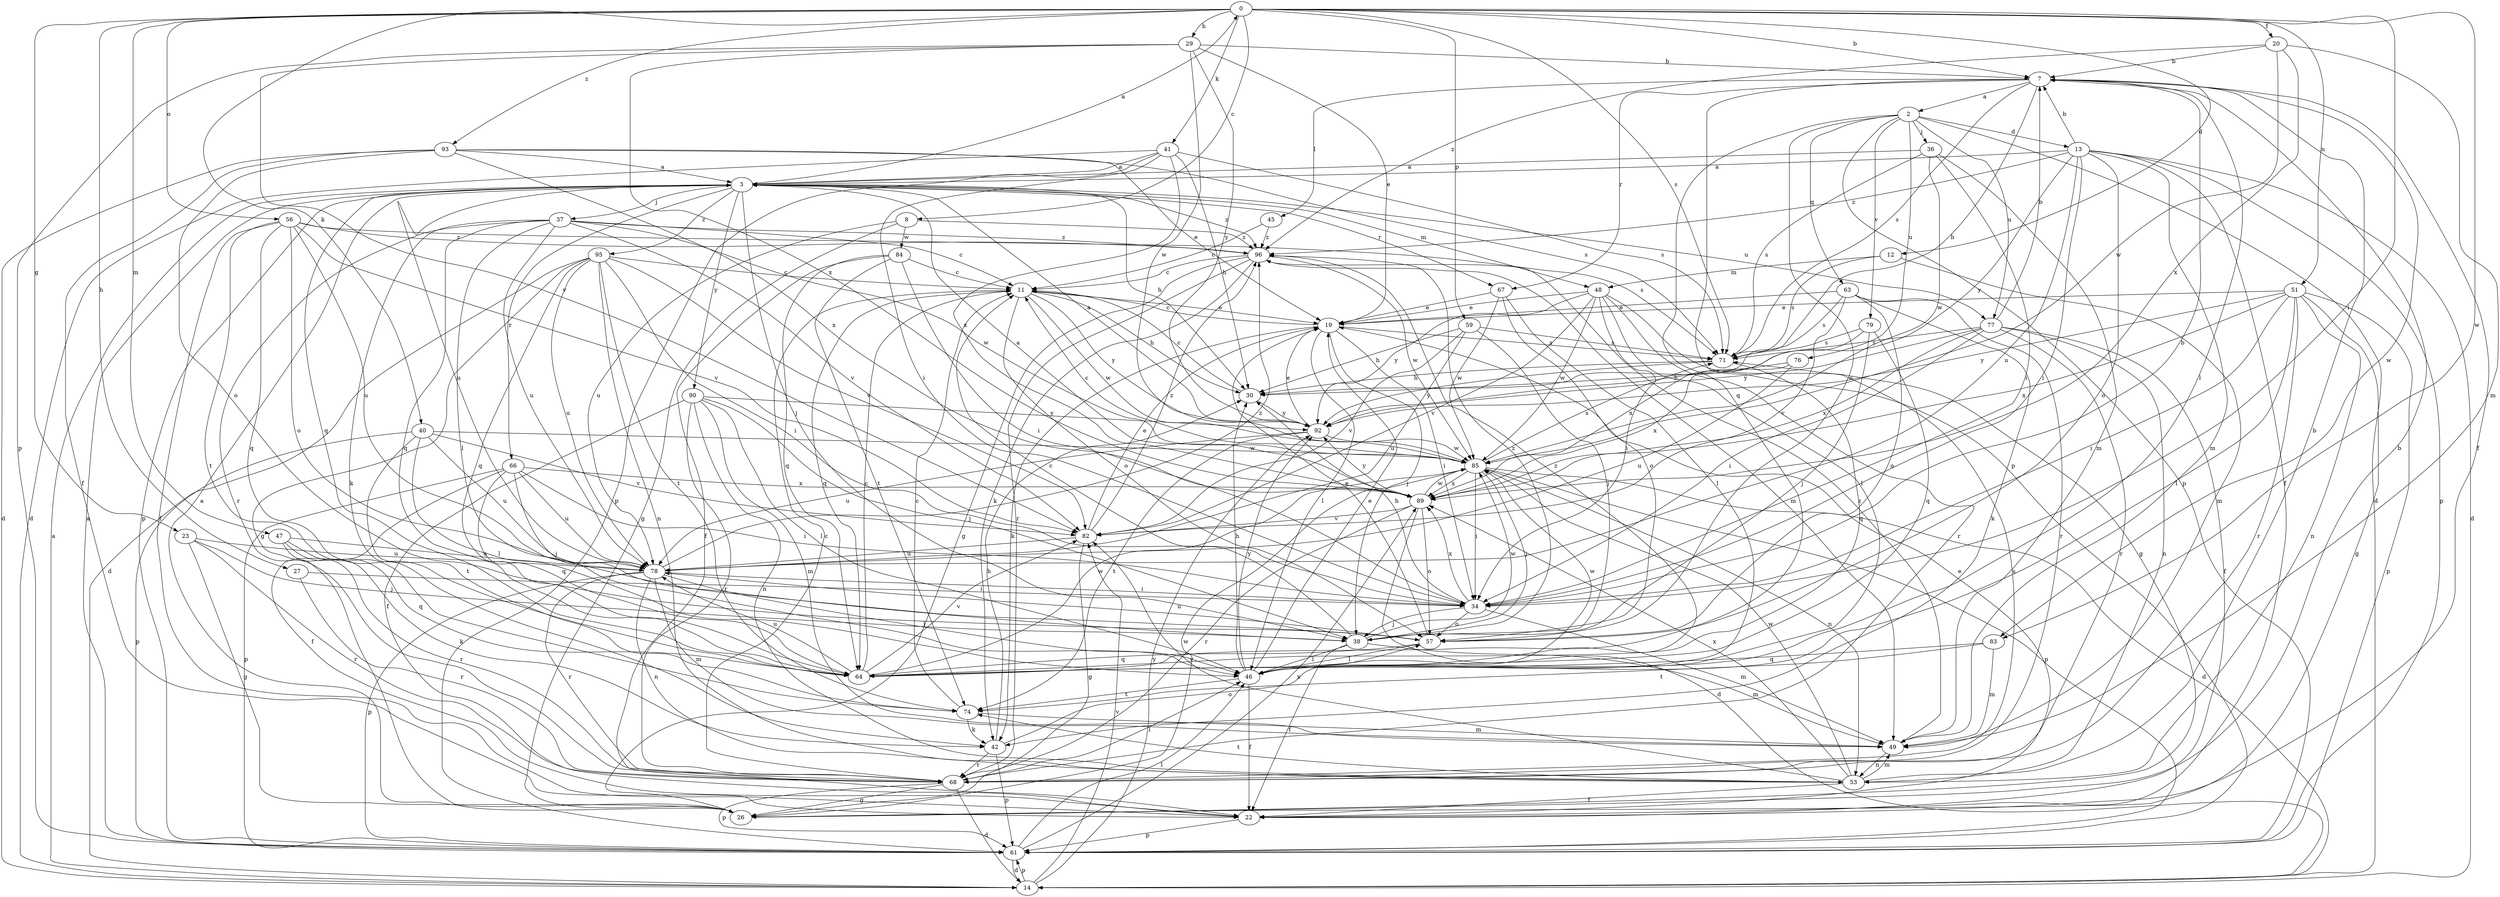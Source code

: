 strict digraph  {
0;
2;
3;
7;
8;
11;
12;
13;
14;
19;
20;
22;
23;
26;
27;
29;
30;
34;
36;
37;
38;
40;
41;
42;
45;
46;
47;
48;
49;
51;
53;
56;
57;
59;
61;
63;
64;
66;
67;
68;
71;
74;
76;
77;
78;
79;
82;
83;
84;
85;
89;
90;
92;
93;
95;
96;
0 -> 7  [label=b];
0 -> 8  [label=c];
0 -> 12  [label=d];
0 -> 20  [label=f];
0 -> 23  [label=g];
0 -> 27  [label=h];
0 -> 29  [label=h];
0 -> 34  [label=i];
0 -> 40  [label=k];
0 -> 41  [label=k];
0 -> 47  [label=m];
0 -> 51  [label=n];
0 -> 56  [label=o];
0 -> 59  [label=p];
0 -> 71  [label=s];
0 -> 83  [label=w];
0 -> 93  [label=z];
2 -> 13  [label=d];
2 -> 14  [label=d];
2 -> 36  [label=j];
2 -> 57  [label=o];
2 -> 61  [label=p];
2 -> 63  [label=q];
2 -> 64  [label=q];
2 -> 76  [label=u];
2 -> 77  [label=u];
2 -> 79  [label=v];
3 -> 0  [label=a];
3 -> 30  [label=h];
3 -> 37  [label=j];
3 -> 38  [label=j];
3 -> 48  [label=m];
3 -> 61  [label=p];
3 -> 64  [label=q];
3 -> 66  [label=r];
3 -> 67  [label=r];
3 -> 77  [label=u];
3 -> 78  [label=u];
3 -> 90  [label=y];
3 -> 95  [label=z];
3 -> 96  [label=z];
7 -> 2  [label=a];
7 -> 22  [label=f];
7 -> 30  [label=h];
7 -> 45  [label=l];
7 -> 46  [label=l];
7 -> 61  [label=p];
7 -> 67  [label=r];
7 -> 71  [label=s];
7 -> 83  [label=w];
8 -> 26  [label=g];
8 -> 78  [label=u];
8 -> 84  [label=w];
8 -> 96  [label=z];
11 -> 19  [label=e];
11 -> 30  [label=h];
11 -> 57  [label=o];
11 -> 64  [label=q];
11 -> 85  [label=w];
11 -> 92  [label=y];
12 -> 48  [label=m];
12 -> 49  [label=m];
12 -> 71  [label=s];
13 -> 3  [label=a];
13 -> 7  [label=b];
13 -> 14  [label=d];
13 -> 22  [label=f];
13 -> 34  [label=i];
13 -> 49  [label=m];
13 -> 57  [label=o];
13 -> 61  [label=p];
13 -> 78  [label=u];
13 -> 92  [label=y];
13 -> 96  [label=z];
14 -> 3  [label=a];
14 -> 61  [label=p];
14 -> 82  [label=v];
14 -> 92  [label=y];
19 -> 11  [label=c];
19 -> 34  [label=i];
19 -> 38  [label=j];
19 -> 42  [label=k];
19 -> 46  [label=l];
19 -> 71  [label=s];
20 -> 7  [label=b];
20 -> 49  [label=m];
20 -> 85  [label=w];
20 -> 89  [label=x];
20 -> 96  [label=z];
22 -> 19  [label=e];
22 -> 61  [label=p];
23 -> 26  [label=g];
23 -> 38  [label=j];
23 -> 68  [label=r];
23 -> 78  [label=u];
26 -> 3  [label=a];
26 -> 7  [label=b];
26 -> 85  [label=w];
27 -> 34  [label=i];
27 -> 68  [label=r];
29 -> 7  [label=b];
29 -> 19  [label=e];
29 -> 61  [label=p];
29 -> 82  [label=v];
29 -> 85  [label=w];
29 -> 89  [label=x];
29 -> 92  [label=y];
30 -> 11  [label=c];
30 -> 92  [label=y];
34 -> 7  [label=b];
34 -> 30  [label=h];
34 -> 38  [label=j];
34 -> 49  [label=m];
34 -> 57  [label=o];
34 -> 89  [label=x];
36 -> 3  [label=a];
36 -> 34  [label=i];
36 -> 49  [label=m];
36 -> 71  [label=s];
36 -> 85  [label=w];
37 -> 11  [label=c];
37 -> 42  [label=k];
37 -> 46  [label=l];
37 -> 64  [label=q];
37 -> 68  [label=r];
37 -> 78  [label=u];
37 -> 82  [label=v];
37 -> 85  [label=w];
37 -> 96  [label=z];
38 -> 11  [label=c];
38 -> 22  [label=f];
38 -> 46  [label=l];
38 -> 49  [label=m];
38 -> 85  [label=w];
38 -> 96  [label=z];
40 -> 46  [label=l];
40 -> 61  [label=p];
40 -> 74  [label=t];
40 -> 78  [label=u];
40 -> 82  [label=v];
40 -> 85  [label=w];
41 -> 3  [label=a];
41 -> 14  [label=d];
41 -> 30  [label=h];
41 -> 34  [label=i];
41 -> 61  [label=p];
41 -> 71  [label=s];
41 -> 89  [label=x];
42 -> 30  [label=h];
42 -> 57  [label=o];
42 -> 61  [label=p];
42 -> 68  [label=r];
45 -> 11  [label=c];
45 -> 96  [label=z];
46 -> 19  [label=e];
46 -> 22  [label=f];
46 -> 30  [label=h];
46 -> 74  [label=t];
46 -> 85  [label=w];
46 -> 92  [label=y];
46 -> 96  [label=z];
47 -> 42  [label=k];
47 -> 64  [label=q];
47 -> 68  [label=r];
47 -> 78  [label=u];
48 -> 19  [label=e];
48 -> 26  [label=g];
48 -> 34  [label=i];
48 -> 46  [label=l];
48 -> 68  [label=r];
48 -> 82  [label=v];
48 -> 85  [label=w];
48 -> 92  [label=y];
49 -> 53  [label=n];
49 -> 96  [label=z];
51 -> 19  [label=e];
51 -> 26  [label=g];
51 -> 34  [label=i];
51 -> 46  [label=l];
51 -> 53  [label=n];
51 -> 61  [label=p];
51 -> 68  [label=r];
51 -> 89  [label=x];
51 -> 92  [label=y];
53 -> 7  [label=b];
53 -> 22  [label=f];
53 -> 49  [label=m];
53 -> 74  [label=t];
53 -> 82  [label=v];
53 -> 85  [label=w];
53 -> 89  [label=x];
56 -> 22  [label=f];
56 -> 57  [label=o];
56 -> 64  [label=q];
56 -> 71  [label=s];
56 -> 74  [label=t];
56 -> 78  [label=u];
56 -> 82  [label=v];
56 -> 96  [label=z];
57 -> 19  [label=e];
57 -> 46  [label=l];
57 -> 64  [label=q];
57 -> 78  [label=u];
59 -> 30  [label=h];
59 -> 38  [label=j];
59 -> 71  [label=s];
59 -> 78  [label=u];
59 -> 82  [label=v];
61 -> 3  [label=a];
61 -> 14  [label=d];
61 -> 46  [label=l];
61 -> 89  [label=x];
63 -> 19  [label=e];
63 -> 42  [label=k];
63 -> 57  [label=o];
63 -> 68  [label=r];
63 -> 71  [label=s];
63 -> 82  [label=v];
64 -> 11  [label=c];
64 -> 78  [label=u];
64 -> 82  [label=v];
64 -> 85  [label=w];
66 -> 22  [label=f];
66 -> 34  [label=i];
66 -> 38  [label=j];
66 -> 61  [label=p];
66 -> 64  [label=q];
66 -> 78  [label=u];
66 -> 89  [label=x];
67 -> 19  [label=e];
67 -> 46  [label=l];
67 -> 57  [label=o];
67 -> 85  [label=w];
68 -> 11  [label=c];
68 -> 14  [label=d];
68 -> 26  [label=g];
68 -> 46  [label=l];
68 -> 61  [label=p];
68 -> 71  [label=s];
71 -> 30  [label=h];
71 -> 64  [label=q];
71 -> 92  [label=y];
74 -> 11  [label=c];
74 -> 42  [label=k];
74 -> 49  [label=m];
76 -> 30  [label=h];
76 -> 78  [label=u];
76 -> 89  [label=x];
77 -> 7  [label=b];
77 -> 22  [label=f];
77 -> 34  [label=i];
77 -> 53  [label=n];
77 -> 68  [label=r];
77 -> 71  [label=s];
77 -> 89  [label=x];
77 -> 92  [label=y];
78 -> 34  [label=i];
78 -> 46  [label=l];
78 -> 49  [label=m];
78 -> 53  [label=n];
78 -> 61  [label=p];
78 -> 68  [label=r];
78 -> 96  [label=z];
79 -> 38  [label=j];
79 -> 64  [label=q];
79 -> 71  [label=s];
79 -> 89  [label=x];
82 -> 19  [label=e];
82 -> 26  [label=g];
82 -> 78  [label=u];
82 -> 96  [label=z];
83 -> 49  [label=m];
83 -> 64  [label=q];
83 -> 74  [label=t];
84 -> 11  [label=c];
84 -> 22  [label=f];
84 -> 34  [label=i];
84 -> 64  [label=q];
84 -> 74  [label=t];
85 -> 11  [label=c];
85 -> 14  [label=d];
85 -> 34  [label=i];
85 -> 38  [label=j];
85 -> 53  [label=n];
85 -> 61  [label=p];
85 -> 71  [label=s];
85 -> 89  [label=x];
89 -> 3  [label=a];
89 -> 14  [label=d];
89 -> 57  [label=o];
89 -> 68  [label=r];
89 -> 82  [label=v];
89 -> 85  [label=w];
89 -> 92  [label=y];
90 -> 22  [label=f];
90 -> 38  [label=j];
90 -> 46  [label=l];
90 -> 49  [label=m];
90 -> 53  [label=n];
90 -> 68  [label=r];
90 -> 92  [label=y];
92 -> 3  [label=a];
92 -> 19  [label=e];
92 -> 74  [label=t];
92 -> 78  [label=u];
92 -> 85  [label=w];
93 -> 3  [label=a];
93 -> 14  [label=d];
93 -> 19  [label=e];
93 -> 22  [label=f];
93 -> 57  [label=o];
93 -> 71  [label=s];
93 -> 89  [label=x];
95 -> 11  [label=c];
95 -> 14  [label=d];
95 -> 26  [label=g];
95 -> 34  [label=i];
95 -> 53  [label=n];
95 -> 64  [label=q];
95 -> 74  [label=t];
95 -> 78  [label=u];
95 -> 82  [label=v];
96 -> 11  [label=c];
96 -> 26  [label=g];
96 -> 42  [label=k];
96 -> 49  [label=m];
96 -> 68  [label=r];
96 -> 85  [label=w];
}
